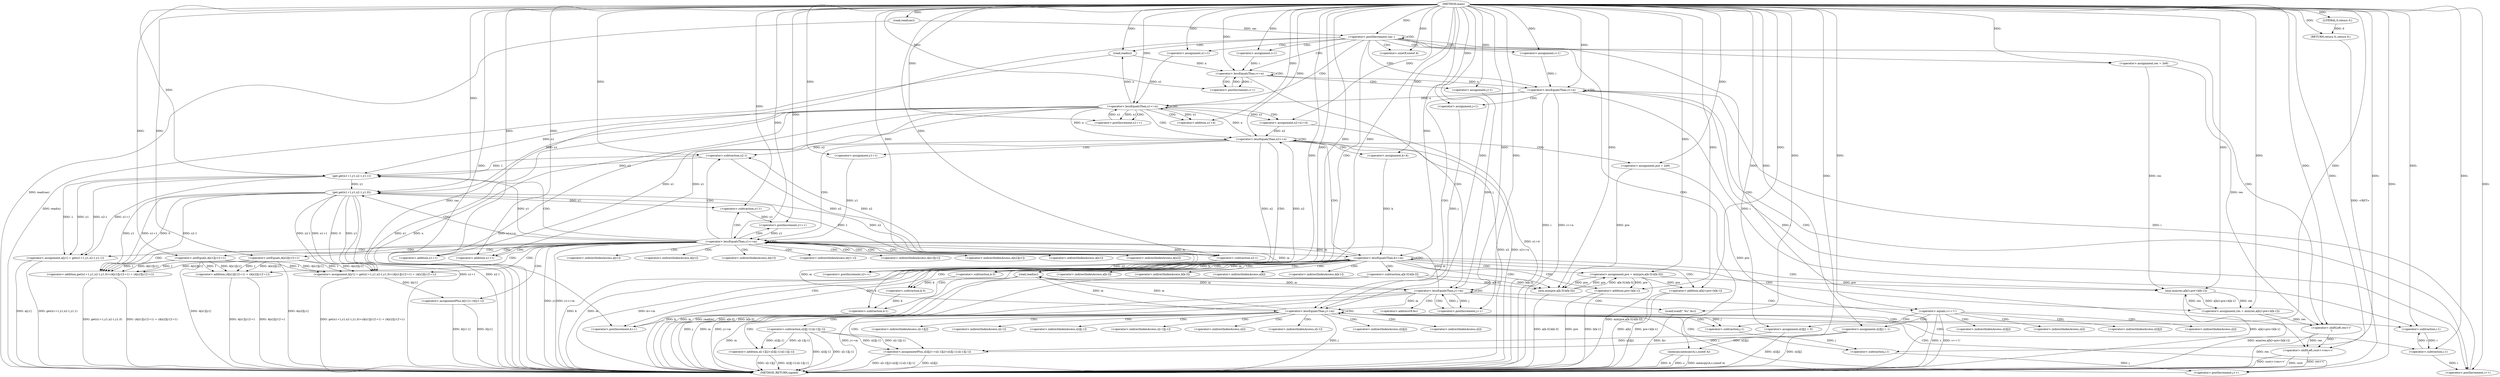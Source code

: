 digraph "main" {  
"1000261" [label = "(METHOD,main)" ]
"1000519" [label = "(METHOD_RETURN,signed)" ]
"1000264" [label = "(read,read(cas))" ]
"1000517" [label = "(RETURN,return 0;,return 0;)" ]
"1000267" [label = "(<operator>.postDecrement,cas--)" ]
"1000518" [label = "(LITERAL,0,return 0;)" ]
"1000270" [label = "(read,read(n))" ]
"1000272" [label = "(read,read(m))" ]
"1000320" [label = "(memcpy,memcpy(A,s,sizeof A))" ]
"1000377" [label = "(<operator>.assignment,res = 2e9)" ]
"1000512" [label = "(<operator>.shiftLeft,cout<<res<<'\n')" ]
"1000277" [label = "(<operator>.assignment,i=1)" ]
"1000280" [label = "(<operator>.lessEqualsThan,i<=n)" ]
"1000283" [label = "(<operator>.postIncrement,i++)" ]
"1000327" [label = "(<operator>.assignment,i=1)" ]
"1000330" [label = "(<operator>.lessEqualsThan,i<=n)" ]
"1000333" [label = "(<operator>.postIncrement,i++)" ]
"1000382" [label = "(<operator>.assignment,x1=1)" ]
"1000385" [label = "(<operator>.lessEqualsThan,x1<=n)" ]
"1000388" [label = "(<operator>.postIncrement,x1++)" ]
"1000323" [label = "(<operator>.sizeOf,sizeof A)" ]
"1000337" [label = "(<operator>.assignment,j=1)" ]
"1000340" [label = "(<operator>.lessEqualsThan,j<=m)" ]
"1000343" [label = "(<operator>.postIncrement,j++)" ]
"1000345" [label = "(<operator>.assignmentPlus,s[i][j]+=s[i-1][j]+s[i][j-1]-s[i-1][j-1])" ]
"1000392" [label = "(<operator>.assignment,x2=x1+4)" ]
"1000397" [label = "(<operator>.lessEqualsThan,x2<=n)" ]
"1000400" [label = "(<operator>.postIncrement,x2++)" ]
"1000514" [label = "(<operator>.shiftLeft,res<<'\n')" ]
"1000288" [label = "(<operator>.assignment,j=1)" ]
"1000291" [label = "(<operator>.lessEqualsThan,j<=m)" ]
"1000294" [label = "(<operator>.postIncrement,j++)" ]
"1000468" [label = "(<operator>.assignment,pre = 2e9)" ]
"1000297" [label = "(scanf,scanf(\" %c\",&c))" ]
"1000351" [label = "(<operator>.addition,s[i-1][j]+s[i][j-1]-s[i-1][j-1])" ]
"1000394" [label = "(<operator>.addition,x1+4)" ]
"1000405" [label = "(<operator>.assignment,y1=1)" ]
"1000408" [label = "(<operator>.lessEqualsThan,y1<=m)" ]
"1000411" [label = "(<operator>.postIncrement,y1++)" ]
"1000473" [label = "(<operator>.assignment,k=4)" ]
"1000476" [label = "(<operator>.lessEqualsThan,k<=m)" ]
"1000479" [label = "(<operator>.postIncrement,k++)" ]
"1000302" [label = "(<operator>.equals,c=='1')" ]
"1000305" [label = "(<operator>.assignment,s[i][j] = 1)" ]
"1000359" [label = "(<operator>.subtraction,s[i][j-1]-s[i-1][j-1])" ]
"1000414" [label = "(<operator>.assignment,a[y1] = get(x1+1,y1,x2-1,y1,1))" ]
"1000428" [label = "(<operator>.assignment,b[y1] = get(x1+1,y1,x2-1,y1,0)+(A[x1][y1]!=1) + (A[x2][y1]!=1))" ]
"1000458" [label = "(<operator>.assignmentPlus,b[y1]+=b[y1-1])" ]
"1000482" [label = "(<operator>.assignment,pre = min(pre,a[k-3]-b[k-3]))" ]
"1000497" [label = "(<operator>.assignment,res = min(res,a[k]+pre+b[k-1]))" ]
"1000313" [label = "(<operator>.assignment,s[i][j] = 0)" ]
"1000355" [label = "(<operator>.subtraction,i-1)" ]
"1000364" [label = "(<operator>.subtraction,j-1)" ]
"1000373" [label = "(<operator>.subtraction,j-1)" ]
"1000418" [label = "(get,get(x1+1,y1,x2-1,y1,1))" ]
"1000432" [label = "(<operator>.addition,get(x1+1,y1,x2-1,y1,0)+(A[x1][y1]!=1) + (A[x2][y1]!=1))" ]
"1000484" [label = "(min,min(pre,a[k-3]-b[k-3]))" ]
"1000499" [label = "(min,min(res,a[k]+pre+b[k-1]))" ]
"1000370" [label = "(<operator>.subtraction,i-1)" ]
"1000419" [label = "(<operator>.addition,x1+1)" ]
"1000423" [label = "(<operator>.subtraction,x2-1)" ]
"1000433" [label = "(get,get(x1+1,y1,x2-1,y1,0))" ]
"1000443" [label = "(<operator>.addition,(A[x1][y1]!=1) + (A[x2][y1]!=1))" ]
"1000464" [label = "(<operator>.subtraction,y1-1)" ]
"1000486" [label = "(<operator>.subtraction,a[k-3]-b[k-3])" ]
"1000501" [label = "(<operator>.addition,a[k]+pre+b[k-1])" ]
"1000434" [label = "(<operator>.addition,x1+1)" ]
"1000438" [label = "(<operator>.subtraction,x2-1)" ]
"1000444" [label = "(<operator>.notEquals,A[x1][y1]!=1)" ]
"1000451" [label = "(<operator>.notEquals,A[x2][y1]!=1)" ]
"1000505" [label = "(<operator>.addition,pre+b[k-1])" ]
"1000489" [label = "(<operator>.subtraction,k-3)" ]
"1000494" [label = "(<operator>.subtraction,k-3)" ]
"1000509" [label = "(<operator>.subtraction,k-1)" ]
"1000346" [label = "(<operator>.indirectIndexAccess,s[i][j])" ]
"1000347" [label = "(<operator>.indirectIndexAccess,s[i])" ]
"1000352" [label = "(<operator>.indirectIndexAccess,s[i-1][j])" ]
"1000299" [label = "(<operator>.addressOf,&c)" ]
"1000353" [label = "(<operator>.indirectIndexAccess,s[i-1])" ]
"1000360" [label = "(<operator>.indirectIndexAccess,s[i][j-1])" ]
"1000367" [label = "(<operator>.indirectIndexAccess,s[i-1][j-1])" ]
"1000306" [label = "(<operator>.indirectIndexAccess,s[i][j])" ]
"1000361" [label = "(<operator>.indirectIndexAccess,s[i])" ]
"1000368" [label = "(<operator>.indirectIndexAccess,s[i-1])" ]
"1000415" [label = "(<operator>.indirectIndexAccess,a[y1])" ]
"1000429" [label = "(<operator>.indirectIndexAccess,b[y1])" ]
"1000459" [label = "(<operator>.indirectIndexAccess,b[y1])" ]
"1000462" [label = "(<operator>.indirectIndexAccess,b[y1-1])" ]
"1000307" [label = "(<operator>.indirectIndexAccess,s[i])" ]
"1000314" [label = "(<operator>.indirectIndexAccess,s[i][j])" ]
"1000315" [label = "(<operator>.indirectIndexAccess,s[i])" ]
"1000487" [label = "(<operator>.indirectIndexAccess,a[k-3])" ]
"1000492" [label = "(<operator>.indirectIndexAccess,b[k-3])" ]
"1000502" [label = "(<operator>.indirectIndexAccess,a[k])" ]
"1000445" [label = "(<operator>.indirectIndexAccess,A[x1][y1])" ]
"1000452" [label = "(<operator>.indirectIndexAccess,A[x2][y1])" ]
"1000507" [label = "(<operator>.indirectIndexAccess,b[k-1])" ]
"1000446" [label = "(<operator>.indirectIndexAccess,A[x1])" ]
"1000453" [label = "(<operator>.indirectIndexAccess,A[x2])" ]
  "1000517" -> "1000519"  [ label = "DDG: <RET>"] 
  "1000264" -> "1000519"  [ label = "DDG: read(cas)"] 
  "1000267" -> "1000519"  [ label = "DDG: cas"] 
  "1000270" -> "1000519"  [ label = "DDG: read(n)"] 
  "1000272" -> "1000519"  [ label = "DDG: m"] 
  "1000272" -> "1000519"  [ label = "DDG: read(m)"] 
  "1000320" -> "1000519"  [ label = "DDG: A"] 
  "1000320" -> "1000519"  [ label = "DDG: s"] 
  "1000320" -> "1000519"  [ label = "DDG: memcpy(A,s,sizeof A)"] 
  "1000330" -> "1000519"  [ label = "DDG: i"] 
  "1000330" -> "1000519"  [ label = "DDG: i<=n"] 
  "1000385" -> "1000519"  [ label = "DDG: x1"] 
  "1000385" -> "1000519"  [ label = "DDG: n"] 
  "1000385" -> "1000519"  [ label = "DDG: x1<=n"] 
  "1000514" -> "1000519"  [ label = "DDG: res"] 
  "1000512" -> "1000519"  [ label = "DDG: res<<'\n'"] 
  "1000512" -> "1000519"  [ label = "DDG: cout<<res<<'\n'"] 
  "1000392" -> "1000519"  [ label = "DDG: x1+4"] 
  "1000397" -> "1000519"  [ label = "DDG: x2"] 
  "1000397" -> "1000519"  [ label = "DDG: x2<=n"] 
  "1000408" -> "1000519"  [ label = "DDG: y1"] 
  "1000408" -> "1000519"  [ label = "DDG: y1<=m"] 
  "1000468" -> "1000519"  [ label = "DDG: pre"] 
  "1000476" -> "1000519"  [ label = "DDG: k"] 
  "1000476" -> "1000519"  [ label = "DDG: m"] 
  "1000476" -> "1000519"  [ label = "DDG: k<=m"] 
  "1000486" -> "1000519"  [ label = "DDG: a[k-3]"] 
  "1000486" -> "1000519"  [ label = "DDG: b[k-3]"] 
  "1000484" -> "1000519"  [ label = "DDG: a[k-3]-b[k-3]"] 
  "1000482" -> "1000519"  [ label = "DDG: min(pre,a[k-3]-b[k-3])"] 
  "1000501" -> "1000519"  [ label = "DDG: a[k]"] 
  "1000505" -> "1000519"  [ label = "DDG: pre"] 
  "1000505" -> "1000519"  [ label = "DDG: b[k-1]"] 
  "1000501" -> "1000519"  [ label = "DDG: pre+b[k-1]"] 
  "1000499" -> "1000519"  [ label = "DDG: a[k]+pre+b[k-1]"] 
  "1000497" -> "1000519"  [ label = "DDG: min(res,a[k]+pre+b[k-1])"] 
  "1000414" -> "1000519"  [ label = "DDG: a[y1]"] 
  "1000414" -> "1000519"  [ label = "DDG: get(x1+1,y1,x2-1,y1,1)"] 
  "1000433" -> "1000519"  [ label = "DDG: x1+1"] 
  "1000433" -> "1000519"  [ label = "DDG: x2-1"] 
  "1000432" -> "1000519"  [ label = "DDG: get(x1+1,y1,x2-1,y1,0)"] 
  "1000444" -> "1000519"  [ label = "DDG: A[x1][y1]"] 
  "1000443" -> "1000519"  [ label = "DDG: A[x1][y1]!=1"] 
  "1000451" -> "1000519"  [ label = "DDG: A[x2][y1]"] 
  "1000443" -> "1000519"  [ label = "DDG: A[x2][y1]!=1"] 
  "1000432" -> "1000519"  [ label = "DDG: (A[x1][y1]!=1) + (A[x2][y1]!=1)"] 
  "1000428" -> "1000519"  [ label = "DDG: get(x1+1,y1,x2-1,y1,0)+(A[x1][y1]!=1) + (A[x2][y1]!=1)"] 
  "1000458" -> "1000519"  [ label = "DDG: b[y1]"] 
  "1000458" -> "1000519"  [ label = "DDG: b[y1-1]"] 
  "1000340" -> "1000519"  [ label = "DDG: j"] 
  "1000340" -> "1000519"  [ label = "DDG: m"] 
  "1000340" -> "1000519"  [ label = "DDG: j<=m"] 
  "1000345" -> "1000519"  [ label = "DDG: s[i][j]"] 
  "1000351" -> "1000519"  [ label = "DDG: s[i-1][j]"] 
  "1000359" -> "1000519"  [ label = "DDG: s[i][j-1]"] 
  "1000359" -> "1000519"  [ label = "DDG: s[i-1][j-1]"] 
  "1000351" -> "1000519"  [ label = "DDG: s[i][j-1]-s[i-1][j-1]"] 
  "1000345" -> "1000519"  [ label = "DDG: s[i-1][j]+s[i][j-1]-s[i-1][j-1]"] 
  "1000291" -> "1000519"  [ label = "DDG: j"] 
  "1000291" -> "1000519"  [ label = "DDG: m"] 
  "1000291" -> "1000519"  [ label = "DDG: j<=m"] 
  "1000297" -> "1000519"  [ label = "DDG: &c"] 
  "1000302" -> "1000519"  [ label = "DDG: c"] 
  "1000302" -> "1000519"  [ label = "DDG: c=='1'"] 
  "1000313" -> "1000519"  [ label = "DDG: s[i][j]"] 
  "1000305" -> "1000519"  [ label = "DDG: s[i][j]"] 
  "1000512" -> "1000519"  [ label = "DDG: cout"] 
  "1000518" -> "1000517"  [ label = "DDG: 0"] 
  "1000261" -> "1000517"  [ label = "DDG: "] 
  "1000261" -> "1000264"  [ label = "DDG: "] 
  "1000261" -> "1000518"  [ label = "DDG: "] 
  "1000264" -> "1000267"  [ label = "DDG: cas"] 
  "1000261" -> "1000267"  [ label = "DDG: "] 
  "1000261" -> "1000377"  [ label = "DDG: "] 
  "1000385" -> "1000270"  [ label = "DDG: n"] 
  "1000261" -> "1000270"  [ label = "DDG: "] 
  "1000476" -> "1000272"  [ label = "DDG: m"] 
  "1000340" -> "1000272"  [ label = "DDG: m"] 
  "1000291" -> "1000272"  [ label = "DDG: m"] 
  "1000261" -> "1000272"  [ label = "DDG: "] 
  "1000261" -> "1000277"  [ label = "DDG: "] 
  "1000261" -> "1000320"  [ label = "DDG: "] 
  "1000261" -> "1000327"  [ label = "DDG: "] 
  "1000261" -> "1000382"  [ label = "DDG: "] 
  "1000261" -> "1000512"  [ label = "DDG: "] 
  "1000514" -> "1000512"  [ label = "DDG: '\n'"] 
  "1000514" -> "1000512"  [ label = "DDG: res"] 
  "1000277" -> "1000280"  [ label = "DDG: i"] 
  "1000283" -> "1000280"  [ label = "DDG: i"] 
  "1000261" -> "1000280"  [ label = "DDG: "] 
  "1000270" -> "1000280"  [ label = "DDG: n"] 
  "1000280" -> "1000283"  [ label = "DDG: i"] 
  "1000261" -> "1000283"  [ label = "DDG: "] 
  "1000261" -> "1000323"  [ label = "DDG: "] 
  "1000327" -> "1000330"  [ label = "DDG: i"] 
  "1000333" -> "1000330"  [ label = "DDG: i"] 
  "1000261" -> "1000330"  [ label = "DDG: "] 
  "1000280" -> "1000330"  [ label = "DDG: n"] 
  "1000330" -> "1000333"  [ label = "DDG: i"] 
  "1000370" -> "1000333"  [ label = "DDG: i"] 
  "1000261" -> "1000333"  [ label = "DDG: "] 
  "1000261" -> "1000337"  [ label = "DDG: "] 
  "1000359" -> "1000345"  [ label = "DDG: s[i][j-1]"] 
  "1000359" -> "1000345"  [ label = "DDG: s[i-1][j-1]"] 
  "1000382" -> "1000385"  [ label = "DDG: x1"] 
  "1000388" -> "1000385"  [ label = "DDG: x1"] 
  "1000261" -> "1000385"  [ label = "DDG: "] 
  "1000330" -> "1000385"  [ label = "DDG: n"] 
  "1000397" -> "1000385"  [ label = "DDG: n"] 
  "1000261" -> "1000388"  [ label = "DDG: "] 
  "1000385" -> "1000388"  [ label = "DDG: x1"] 
  "1000261" -> "1000392"  [ label = "DDG: "] 
  "1000385" -> "1000392"  [ label = "DDG: x1"] 
  "1000377" -> "1000514"  [ label = "DDG: res"] 
  "1000497" -> "1000514"  [ label = "DDG: res"] 
  "1000261" -> "1000514"  [ label = "DDG: "] 
  "1000261" -> "1000288"  [ label = "DDG: "] 
  "1000337" -> "1000340"  [ label = "DDG: j"] 
  "1000343" -> "1000340"  [ label = "DDG: j"] 
  "1000261" -> "1000340"  [ label = "DDG: "] 
  "1000272" -> "1000340"  [ label = "DDG: m"] 
  "1000291" -> "1000340"  [ label = "DDG: m"] 
  "1000373" -> "1000343"  [ label = "DDG: j"] 
  "1000261" -> "1000343"  [ label = "DDG: "] 
  "1000313" -> "1000345"  [ label = "DDG: s[i][j]"] 
  "1000305" -> "1000345"  [ label = "DDG: s[i][j]"] 
  "1000392" -> "1000397"  [ label = "DDG: x2"] 
  "1000400" -> "1000397"  [ label = "DDG: x2"] 
  "1000261" -> "1000397"  [ label = "DDG: "] 
  "1000385" -> "1000397"  [ label = "DDG: n"] 
  "1000397" -> "1000400"  [ label = "DDG: x2"] 
  "1000438" -> "1000400"  [ label = "DDG: x2"] 
  "1000261" -> "1000400"  [ label = "DDG: "] 
  "1000261" -> "1000468"  [ label = "DDG: "] 
  "1000288" -> "1000291"  [ label = "DDG: j"] 
  "1000294" -> "1000291"  [ label = "DDG: j"] 
  "1000261" -> "1000291"  [ label = "DDG: "] 
  "1000272" -> "1000291"  [ label = "DDG: m"] 
  "1000291" -> "1000294"  [ label = "DDG: j"] 
  "1000261" -> "1000294"  [ label = "DDG: "] 
  "1000261" -> "1000297"  [ label = "DDG: "] 
  "1000359" -> "1000351"  [ label = "DDG: s[i][j-1]"] 
  "1000359" -> "1000351"  [ label = "DDG: s[i-1][j-1]"] 
  "1000385" -> "1000394"  [ label = "DDG: x1"] 
  "1000261" -> "1000394"  [ label = "DDG: "] 
  "1000261" -> "1000405"  [ label = "DDG: "] 
  "1000261" -> "1000473"  [ label = "DDG: "] 
  "1000261" -> "1000305"  [ label = "DDG: "] 
  "1000405" -> "1000408"  [ label = "DDG: y1"] 
  "1000411" -> "1000408"  [ label = "DDG: y1"] 
  "1000261" -> "1000408"  [ label = "DDG: "] 
  "1000272" -> "1000408"  [ label = "DDG: m"] 
  "1000476" -> "1000408"  [ label = "DDG: m"] 
  "1000340" -> "1000408"  [ label = "DDG: m"] 
  "1000291" -> "1000408"  [ label = "DDG: m"] 
  "1000464" -> "1000411"  [ label = "DDG: y1"] 
  "1000261" -> "1000411"  [ label = "DDG: "] 
  "1000418" -> "1000414"  [ label = "DDG: y1"] 
  "1000418" -> "1000414"  [ label = "DDG: x2-1"] 
  "1000418" -> "1000414"  [ label = "DDG: x1+1"] 
  "1000418" -> "1000414"  [ label = "DDG: 1"] 
  "1000451" -> "1000428"  [ label = "DDG: 1"] 
  "1000451" -> "1000428"  [ label = "DDG: A[x2][y1]"] 
  "1000444" -> "1000428"  [ label = "DDG: 1"] 
  "1000444" -> "1000428"  [ label = "DDG: A[x1][y1]"] 
  "1000433" -> "1000428"  [ label = "DDG: x1+1"] 
  "1000433" -> "1000428"  [ label = "DDG: 0"] 
  "1000433" -> "1000428"  [ label = "DDG: x2-1"] 
  "1000433" -> "1000428"  [ label = "DDG: y1"] 
  "1000473" -> "1000476"  [ label = "DDG: k"] 
  "1000479" -> "1000476"  [ label = "DDG: k"] 
  "1000261" -> "1000476"  [ label = "DDG: "] 
  "1000408" -> "1000476"  [ label = "DDG: m"] 
  "1000509" -> "1000479"  [ label = "DDG: k"] 
  "1000261" -> "1000479"  [ label = "DDG: "] 
  "1000484" -> "1000482"  [ label = "DDG: pre"] 
  "1000484" -> "1000482"  [ label = "DDG: a[k-3]-b[k-3]"] 
  "1000499" -> "1000497"  [ label = "DDG: res"] 
  "1000499" -> "1000497"  [ label = "DDG: a[k]+pre+b[k-1]"] 
  "1000261" -> "1000302"  [ label = "DDG: "] 
  "1000261" -> "1000313"  [ label = "DDG: "] 
  "1000428" -> "1000458"  [ label = "DDG: b[y1]"] 
  "1000261" -> "1000482"  [ label = "DDG: "] 
  "1000261" -> "1000497"  [ label = "DDG: "] 
  "1000330" -> "1000355"  [ label = "DDG: i"] 
  "1000370" -> "1000355"  [ label = "DDG: i"] 
  "1000261" -> "1000355"  [ label = "DDG: "] 
  "1000340" -> "1000364"  [ label = "DDG: j"] 
  "1000261" -> "1000364"  [ label = "DDG: "] 
  "1000364" -> "1000373"  [ label = "DDG: j"] 
  "1000261" -> "1000373"  [ label = "DDG: "] 
  "1000408" -> "1000418"  [ label = "DDG: y1"] 
  "1000261" -> "1000418"  [ label = "DDG: "] 
  "1000423" -> "1000418"  [ label = "DDG: x2"] 
  "1000423" -> "1000418"  [ label = "DDG: 1"] 
  "1000385" -> "1000418"  [ label = "DDG: x1"] 
  "1000433" -> "1000432"  [ label = "DDG: x1+1"] 
  "1000433" -> "1000432"  [ label = "DDG: 0"] 
  "1000433" -> "1000432"  [ label = "DDG: x2-1"] 
  "1000433" -> "1000432"  [ label = "DDG: y1"] 
  "1000451" -> "1000432"  [ label = "DDG: 1"] 
  "1000451" -> "1000432"  [ label = "DDG: A[x2][y1]"] 
  "1000444" -> "1000432"  [ label = "DDG: 1"] 
  "1000444" -> "1000432"  [ label = "DDG: A[x1][y1]"] 
  "1000468" -> "1000484"  [ label = "DDG: pre"] 
  "1000261" -> "1000484"  [ label = "DDG: "] 
  "1000482" -> "1000484"  [ label = "DDG: pre"] 
  "1000486" -> "1000484"  [ label = "DDG: a[k-3]"] 
  "1000486" -> "1000484"  [ label = "DDG: b[k-3]"] 
  "1000377" -> "1000499"  [ label = "DDG: res"] 
  "1000497" -> "1000499"  [ label = "DDG: res"] 
  "1000261" -> "1000499"  [ label = "DDG: "] 
  "1000482" -> "1000499"  [ label = "DDG: pre"] 
  "1000355" -> "1000370"  [ label = "DDG: i"] 
  "1000261" -> "1000370"  [ label = "DDG: "] 
  "1000261" -> "1000419"  [ label = "DDG: "] 
  "1000385" -> "1000419"  [ label = "DDG: x1"] 
  "1000397" -> "1000423"  [ label = "DDG: x2"] 
  "1000438" -> "1000423"  [ label = "DDG: x2"] 
  "1000261" -> "1000423"  [ label = "DDG: "] 
  "1000261" -> "1000433"  [ label = "DDG: "] 
  "1000385" -> "1000433"  [ label = "DDG: x1"] 
  "1000438" -> "1000433"  [ label = "DDG: x2"] 
  "1000438" -> "1000433"  [ label = "DDG: 1"] 
  "1000418" -> "1000433"  [ label = "DDG: y1"] 
  "1000444" -> "1000443"  [ label = "DDG: 1"] 
  "1000444" -> "1000443"  [ label = "DDG: A[x1][y1]"] 
  "1000451" -> "1000443"  [ label = "DDG: 1"] 
  "1000451" -> "1000443"  [ label = "DDG: A[x2][y1]"] 
  "1000433" -> "1000464"  [ label = "DDG: y1"] 
  "1000261" -> "1000464"  [ label = "DDG: "] 
  "1000482" -> "1000501"  [ label = "DDG: pre"] 
  "1000261" -> "1000501"  [ label = "DDG: "] 
  "1000261" -> "1000434"  [ label = "DDG: "] 
  "1000385" -> "1000434"  [ label = "DDG: x1"] 
  "1000423" -> "1000438"  [ label = "DDG: x2"] 
  "1000261" -> "1000438"  [ label = "DDG: "] 
  "1000261" -> "1000444"  [ label = "DDG: "] 
  "1000261" -> "1000451"  [ label = "DDG: "] 
  "1000482" -> "1000505"  [ label = "DDG: pre"] 
  "1000261" -> "1000505"  [ label = "DDG: "] 
  "1000476" -> "1000489"  [ label = "DDG: k"] 
  "1000261" -> "1000489"  [ label = "DDG: "] 
  "1000489" -> "1000494"  [ label = "DDG: k"] 
  "1000261" -> "1000494"  [ label = "DDG: "] 
  "1000494" -> "1000509"  [ label = "DDG: k"] 
  "1000261" -> "1000509"  [ label = "DDG: "] 
  "1000267" -> "1000514"  [ label = "CDG: "] 
  "1000267" -> "1000382"  [ label = "CDG: "] 
  "1000267" -> "1000330"  [ label = "CDG: "] 
  "1000267" -> "1000512"  [ label = "CDG: "] 
  "1000267" -> "1000377"  [ label = "CDG: "] 
  "1000267" -> "1000272"  [ label = "CDG: "] 
  "1000267" -> "1000280"  [ label = "CDG: "] 
  "1000267" -> "1000267"  [ label = "CDG: "] 
  "1000267" -> "1000277"  [ label = "CDG: "] 
  "1000267" -> "1000385"  [ label = "CDG: "] 
  "1000267" -> "1000320"  [ label = "CDG: "] 
  "1000267" -> "1000270"  [ label = "CDG: "] 
  "1000267" -> "1000323"  [ label = "CDG: "] 
  "1000267" -> "1000327"  [ label = "CDG: "] 
  "1000280" -> "1000288"  [ label = "CDG: "] 
  "1000280" -> "1000280"  [ label = "CDG: "] 
  "1000280" -> "1000291"  [ label = "CDG: "] 
  "1000280" -> "1000283"  [ label = "CDG: "] 
  "1000330" -> "1000330"  [ label = "CDG: "] 
  "1000330" -> "1000340"  [ label = "CDG: "] 
  "1000330" -> "1000337"  [ label = "CDG: "] 
  "1000330" -> "1000333"  [ label = "CDG: "] 
  "1000385" -> "1000394"  [ label = "CDG: "] 
  "1000385" -> "1000392"  [ label = "CDG: "] 
  "1000385" -> "1000385"  [ label = "CDG: "] 
  "1000385" -> "1000388"  [ label = "CDG: "] 
  "1000385" -> "1000397"  [ label = "CDG: "] 
  "1000340" -> "1000370"  [ label = "CDG: "] 
  "1000340" -> "1000368"  [ label = "CDG: "] 
  "1000340" -> "1000353"  [ label = "CDG: "] 
  "1000340" -> "1000355"  [ label = "CDG: "] 
  "1000340" -> "1000364"  [ label = "CDG: "] 
  "1000340" -> "1000367"  [ label = "CDG: "] 
  "1000340" -> "1000340"  [ label = "CDG: "] 
  "1000340" -> "1000346"  [ label = "CDG: "] 
  "1000340" -> "1000361"  [ label = "CDG: "] 
  "1000340" -> "1000345"  [ label = "CDG: "] 
  "1000340" -> "1000373"  [ label = "CDG: "] 
  "1000340" -> "1000352"  [ label = "CDG: "] 
  "1000340" -> "1000359"  [ label = "CDG: "] 
  "1000340" -> "1000360"  [ label = "CDG: "] 
  "1000340" -> "1000351"  [ label = "CDG: "] 
  "1000340" -> "1000347"  [ label = "CDG: "] 
  "1000340" -> "1000343"  [ label = "CDG: "] 
  "1000397" -> "1000476"  [ label = "CDG: "] 
  "1000397" -> "1000408"  [ label = "CDG: "] 
  "1000397" -> "1000400"  [ label = "CDG: "] 
  "1000397" -> "1000468"  [ label = "CDG: "] 
  "1000397" -> "1000473"  [ label = "CDG: "] 
  "1000397" -> "1000405"  [ label = "CDG: "] 
  "1000397" -> "1000397"  [ label = "CDG: "] 
  "1000291" -> "1000294"  [ label = "CDG: "] 
  "1000291" -> "1000302"  [ label = "CDG: "] 
  "1000291" -> "1000299"  [ label = "CDG: "] 
  "1000291" -> "1000291"  [ label = "CDG: "] 
  "1000291" -> "1000297"  [ label = "CDG: "] 
  "1000408" -> "1000464"  [ label = "CDG: "] 
  "1000408" -> "1000462"  [ label = "CDG: "] 
  "1000408" -> "1000432"  [ label = "CDG: "] 
  "1000408" -> "1000446"  [ label = "CDG: "] 
  "1000408" -> "1000423"  [ label = "CDG: "] 
  "1000408" -> "1000408"  [ label = "CDG: "] 
  "1000408" -> "1000428"  [ label = "CDG: "] 
  "1000408" -> "1000414"  [ label = "CDG: "] 
  "1000408" -> "1000444"  [ label = "CDG: "] 
  "1000408" -> "1000419"  [ label = "CDG: "] 
  "1000408" -> "1000438"  [ label = "CDG: "] 
  "1000408" -> "1000418"  [ label = "CDG: "] 
  "1000408" -> "1000459"  [ label = "CDG: "] 
  "1000408" -> "1000445"  [ label = "CDG: "] 
  "1000408" -> "1000429"  [ label = "CDG: "] 
  "1000408" -> "1000443"  [ label = "CDG: "] 
  "1000408" -> "1000415"  [ label = "CDG: "] 
  "1000408" -> "1000451"  [ label = "CDG: "] 
  "1000408" -> "1000458"  [ label = "CDG: "] 
  "1000408" -> "1000433"  [ label = "CDG: "] 
  "1000408" -> "1000453"  [ label = "CDG: "] 
  "1000408" -> "1000452"  [ label = "CDG: "] 
  "1000408" -> "1000434"  [ label = "CDG: "] 
  "1000408" -> "1000411"  [ label = "CDG: "] 
  "1000476" -> "1000486"  [ label = "CDG: "] 
  "1000476" -> "1000476"  [ label = "CDG: "] 
  "1000476" -> "1000502"  [ label = "CDG: "] 
  "1000476" -> "1000497"  [ label = "CDG: "] 
  "1000476" -> "1000482"  [ label = "CDG: "] 
  "1000476" -> "1000487"  [ label = "CDG: "] 
  "1000476" -> "1000505"  [ label = "CDG: "] 
  "1000476" -> "1000507"  [ label = "CDG: "] 
  "1000476" -> "1000479"  [ label = "CDG: "] 
  "1000476" -> "1000499"  [ label = "CDG: "] 
  "1000476" -> "1000492"  [ label = "CDG: "] 
  "1000476" -> "1000501"  [ label = "CDG: "] 
  "1000476" -> "1000494"  [ label = "CDG: "] 
  "1000476" -> "1000484"  [ label = "CDG: "] 
  "1000476" -> "1000509"  [ label = "CDG: "] 
  "1000476" -> "1000489"  [ label = "CDG: "] 
  "1000302" -> "1000315"  [ label = "CDG: "] 
  "1000302" -> "1000314"  [ label = "CDG: "] 
  "1000302" -> "1000307"  [ label = "CDG: "] 
  "1000302" -> "1000305"  [ label = "CDG: "] 
  "1000302" -> "1000313"  [ label = "CDG: "] 
  "1000302" -> "1000306"  [ label = "CDG: "] 
}
